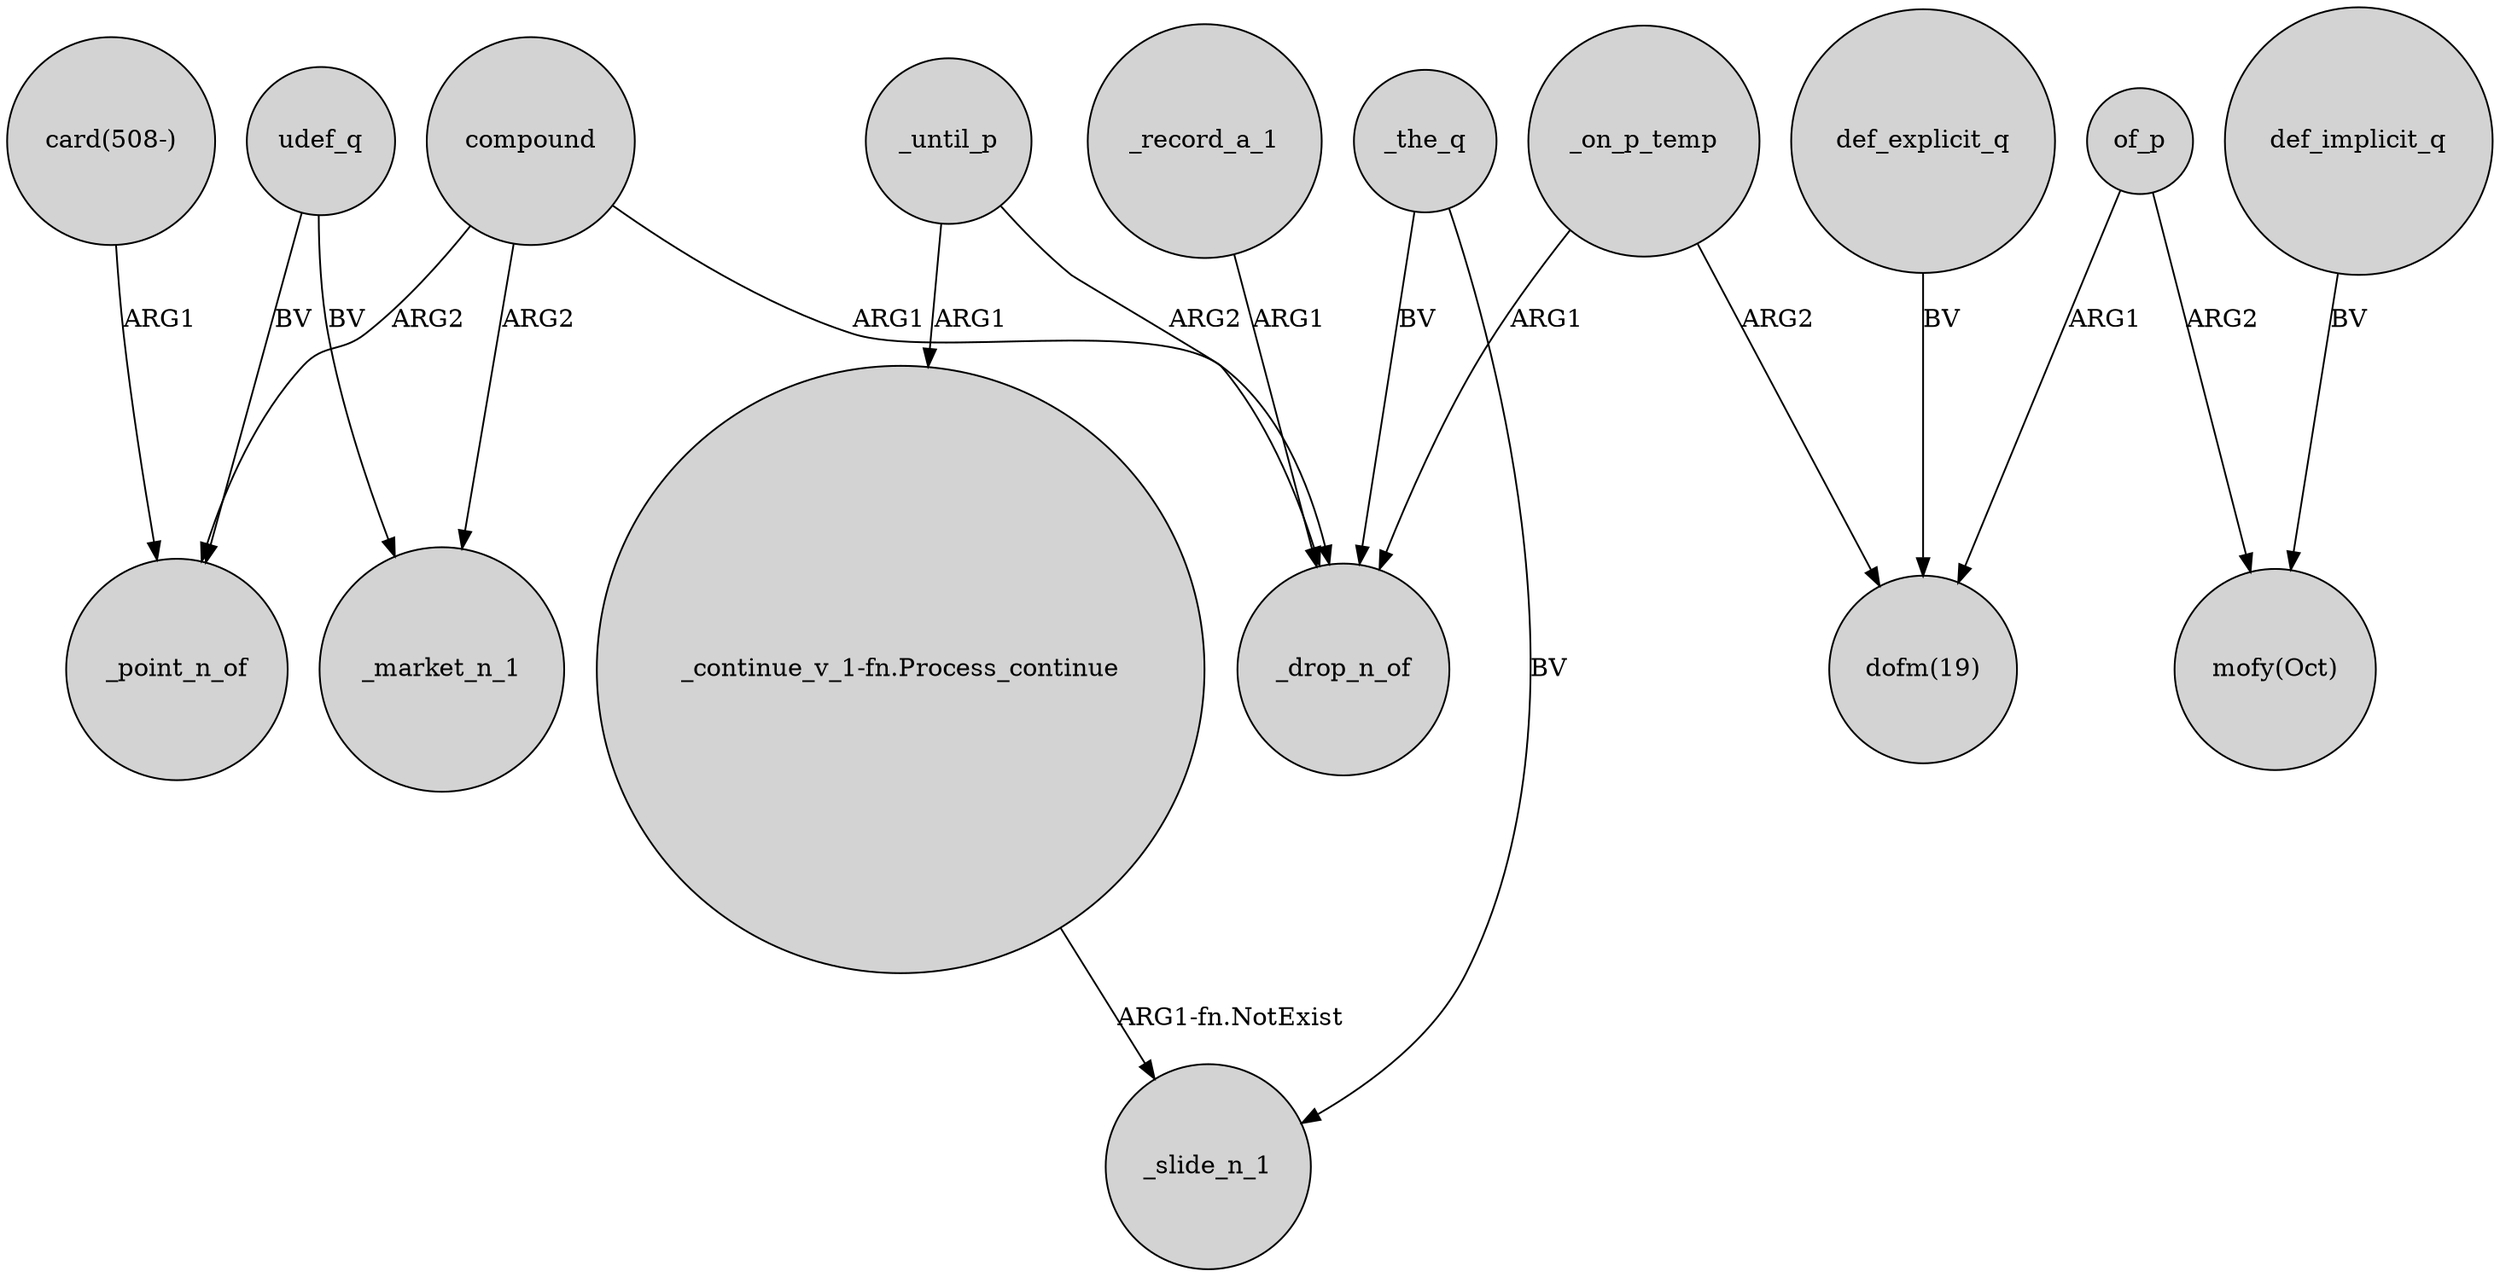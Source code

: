digraph {
	node [shape=circle style=filled]
	compound -> _market_n_1 [label=ARG2]
	of_p -> "dofm(19)" [label=ARG1]
	_on_p_temp -> _drop_n_of [label=ARG1]
	_until_p -> _drop_n_of [label=ARG2]
	compound -> _drop_n_of [label=ARG1]
	of_p -> "mofy(Oct)" [label=ARG2]
	_record_a_1 -> _drop_n_of [label=ARG1]
	compound -> _point_n_of [label=ARG2]
	_the_q -> _slide_n_1 [label=BV]
	_until_p -> "_continue_v_1-fn.Process_continue" [label=ARG1]
	"card(508-)" -> _point_n_of [label=ARG1]
	udef_q -> _market_n_1 [label=BV]
	_the_q -> _drop_n_of [label=BV]
	_on_p_temp -> "dofm(19)" [label=ARG2]
	def_explicit_q -> "dofm(19)" [label=BV]
	def_implicit_q -> "mofy(Oct)" [label=BV]
	"_continue_v_1-fn.Process_continue" -> _slide_n_1 [label="ARG1-fn.NotExist"]
	udef_q -> _point_n_of [label=BV]
}
